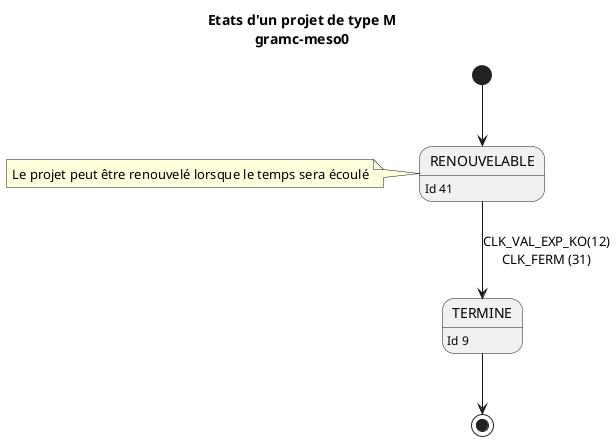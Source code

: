 @startuml

title Etats d'un projet de type M\ngramc-meso0

RENOUVELABLE: Id 41
TERMINE: Id 9

note left of RENOUVELABLE: Le projet peut être renouvelé lorsque le temps sera écoulé

[*]              --> RENOUVELABLE
RENOUVELABLE     --> TERMINE: CLK_VAL_EXP_KO(12)\nCLK_FERM (31)
TERMINE           --> [*]
@enduml

